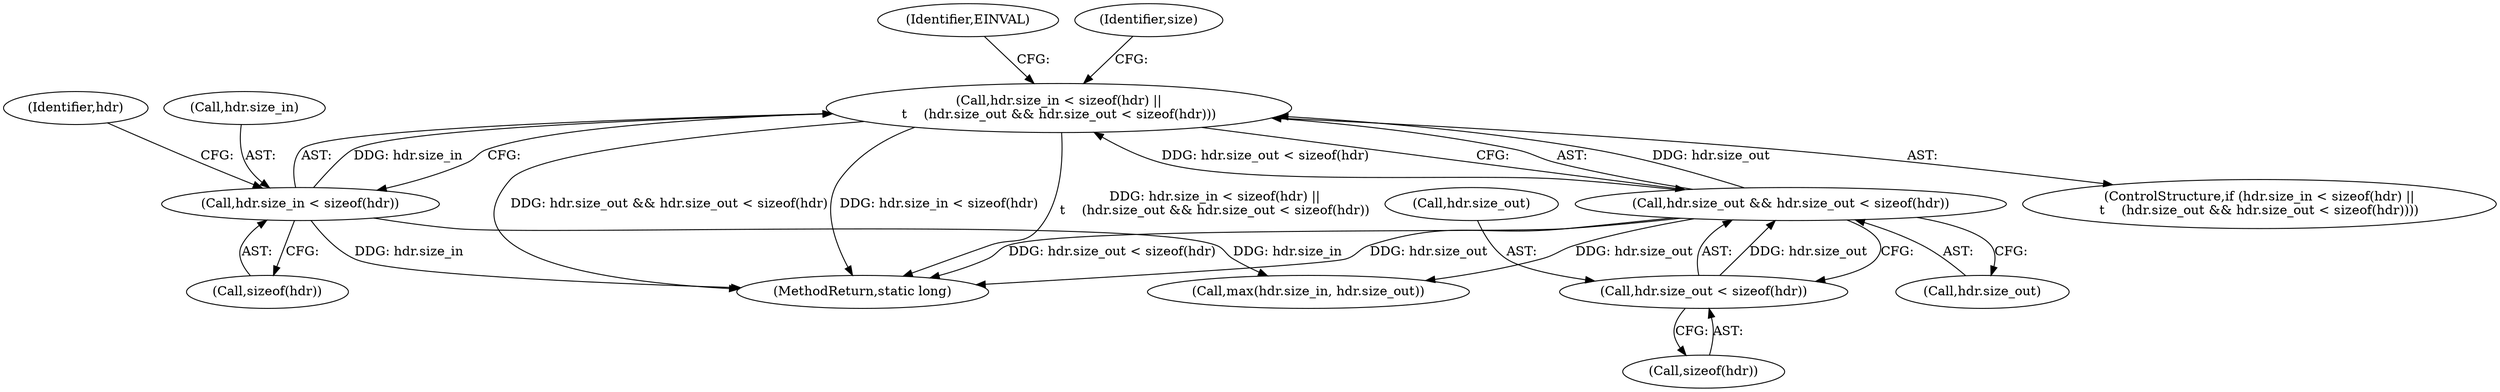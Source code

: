 digraph "0_linux_bd23a7269834dc7c1f93e83535d16ebc44b75eba@API" {
"1000143" [label="(Call,hdr.size_in < sizeof(hdr) ||\n\t    (hdr.size_out && hdr.size_out < sizeof(hdr)))"];
"1000144" [label="(Call,hdr.size_in < sizeof(hdr))"];
"1000150" [label="(Call,hdr.size_out && hdr.size_out < sizeof(hdr))"];
"1000154" [label="(Call,hdr.size_out < sizeof(hdr))"];
"1000154" [label="(Call,hdr.size_out < sizeof(hdr))"];
"1000155" [label="(Call,hdr.size_out)"];
"1000307" [label="(MethodReturn,static long)"];
"1000152" [label="(Identifier,hdr)"];
"1000162" [label="(Identifier,EINVAL)"];
"1000145" [label="(Call,hdr.size_in)"];
"1000165" [label="(Call,max(hdr.size_in, hdr.size_out))"];
"1000150" [label="(Call,hdr.size_out && hdr.size_out < sizeof(hdr))"];
"1000158" [label="(Call,sizeof(hdr))"];
"1000142" [label="(ControlStructure,if (hdr.size_in < sizeof(hdr) ||\n\t    (hdr.size_out && hdr.size_out < sizeof(hdr))))"];
"1000164" [label="(Identifier,size)"];
"1000151" [label="(Call,hdr.size_out)"];
"1000148" [label="(Call,sizeof(hdr))"];
"1000143" [label="(Call,hdr.size_in < sizeof(hdr) ||\n\t    (hdr.size_out && hdr.size_out < sizeof(hdr)))"];
"1000144" [label="(Call,hdr.size_in < sizeof(hdr))"];
"1000143" -> "1000142"  [label="AST: "];
"1000143" -> "1000144"  [label="CFG: "];
"1000143" -> "1000150"  [label="CFG: "];
"1000144" -> "1000143"  [label="AST: "];
"1000150" -> "1000143"  [label="AST: "];
"1000162" -> "1000143"  [label="CFG: "];
"1000164" -> "1000143"  [label="CFG: "];
"1000143" -> "1000307"  [label="DDG: hdr.size_in < sizeof(hdr)"];
"1000143" -> "1000307"  [label="DDG: hdr.size_in < sizeof(hdr) ||\n\t    (hdr.size_out && hdr.size_out < sizeof(hdr))"];
"1000143" -> "1000307"  [label="DDG: hdr.size_out && hdr.size_out < sizeof(hdr)"];
"1000144" -> "1000143"  [label="DDG: hdr.size_in"];
"1000150" -> "1000143"  [label="DDG: hdr.size_out"];
"1000150" -> "1000143"  [label="DDG: hdr.size_out < sizeof(hdr)"];
"1000144" -> "1000148"  [label="CFG: "];
"1000145" -> "1000144"  [label="AST: "];
"1000148" -> "1000144"  [label="AST: "];
"1000152" -> "1000144"  [label="CFG: "];
"1000144" -> "1000307"  [label="DDG: hdr.size_in"];
"1000144" -> "1000165"  [label="DDG: hdr.size_in"];
"1000150" -> "1000151"  [label="CFG: "];
"1000150" -> "1000154"  [label="CFG: "];
"1000151" -> "1000150"  [label="AST: "];
"1000154" -> "1000150"  [label="AST: "];
"1000150" -> "1000307"  [label="DDG: hdr.size_out"];
"1000150" -> "1000307"  [label="DDG: hdr.size_out < sizeof(hdr)"];
"1000154" -> "1000150"  [label="DDG: hdr.size_out"];
"1000150" -> "1000165"  [label="DDG: hdr.size_out"];
"1000154" -> "1000158"  [label="CFG: "];
"1000155" -> "1000154"  [label="AST: "];
"1000158" -> "1000154"  [label="AST: "];
}
